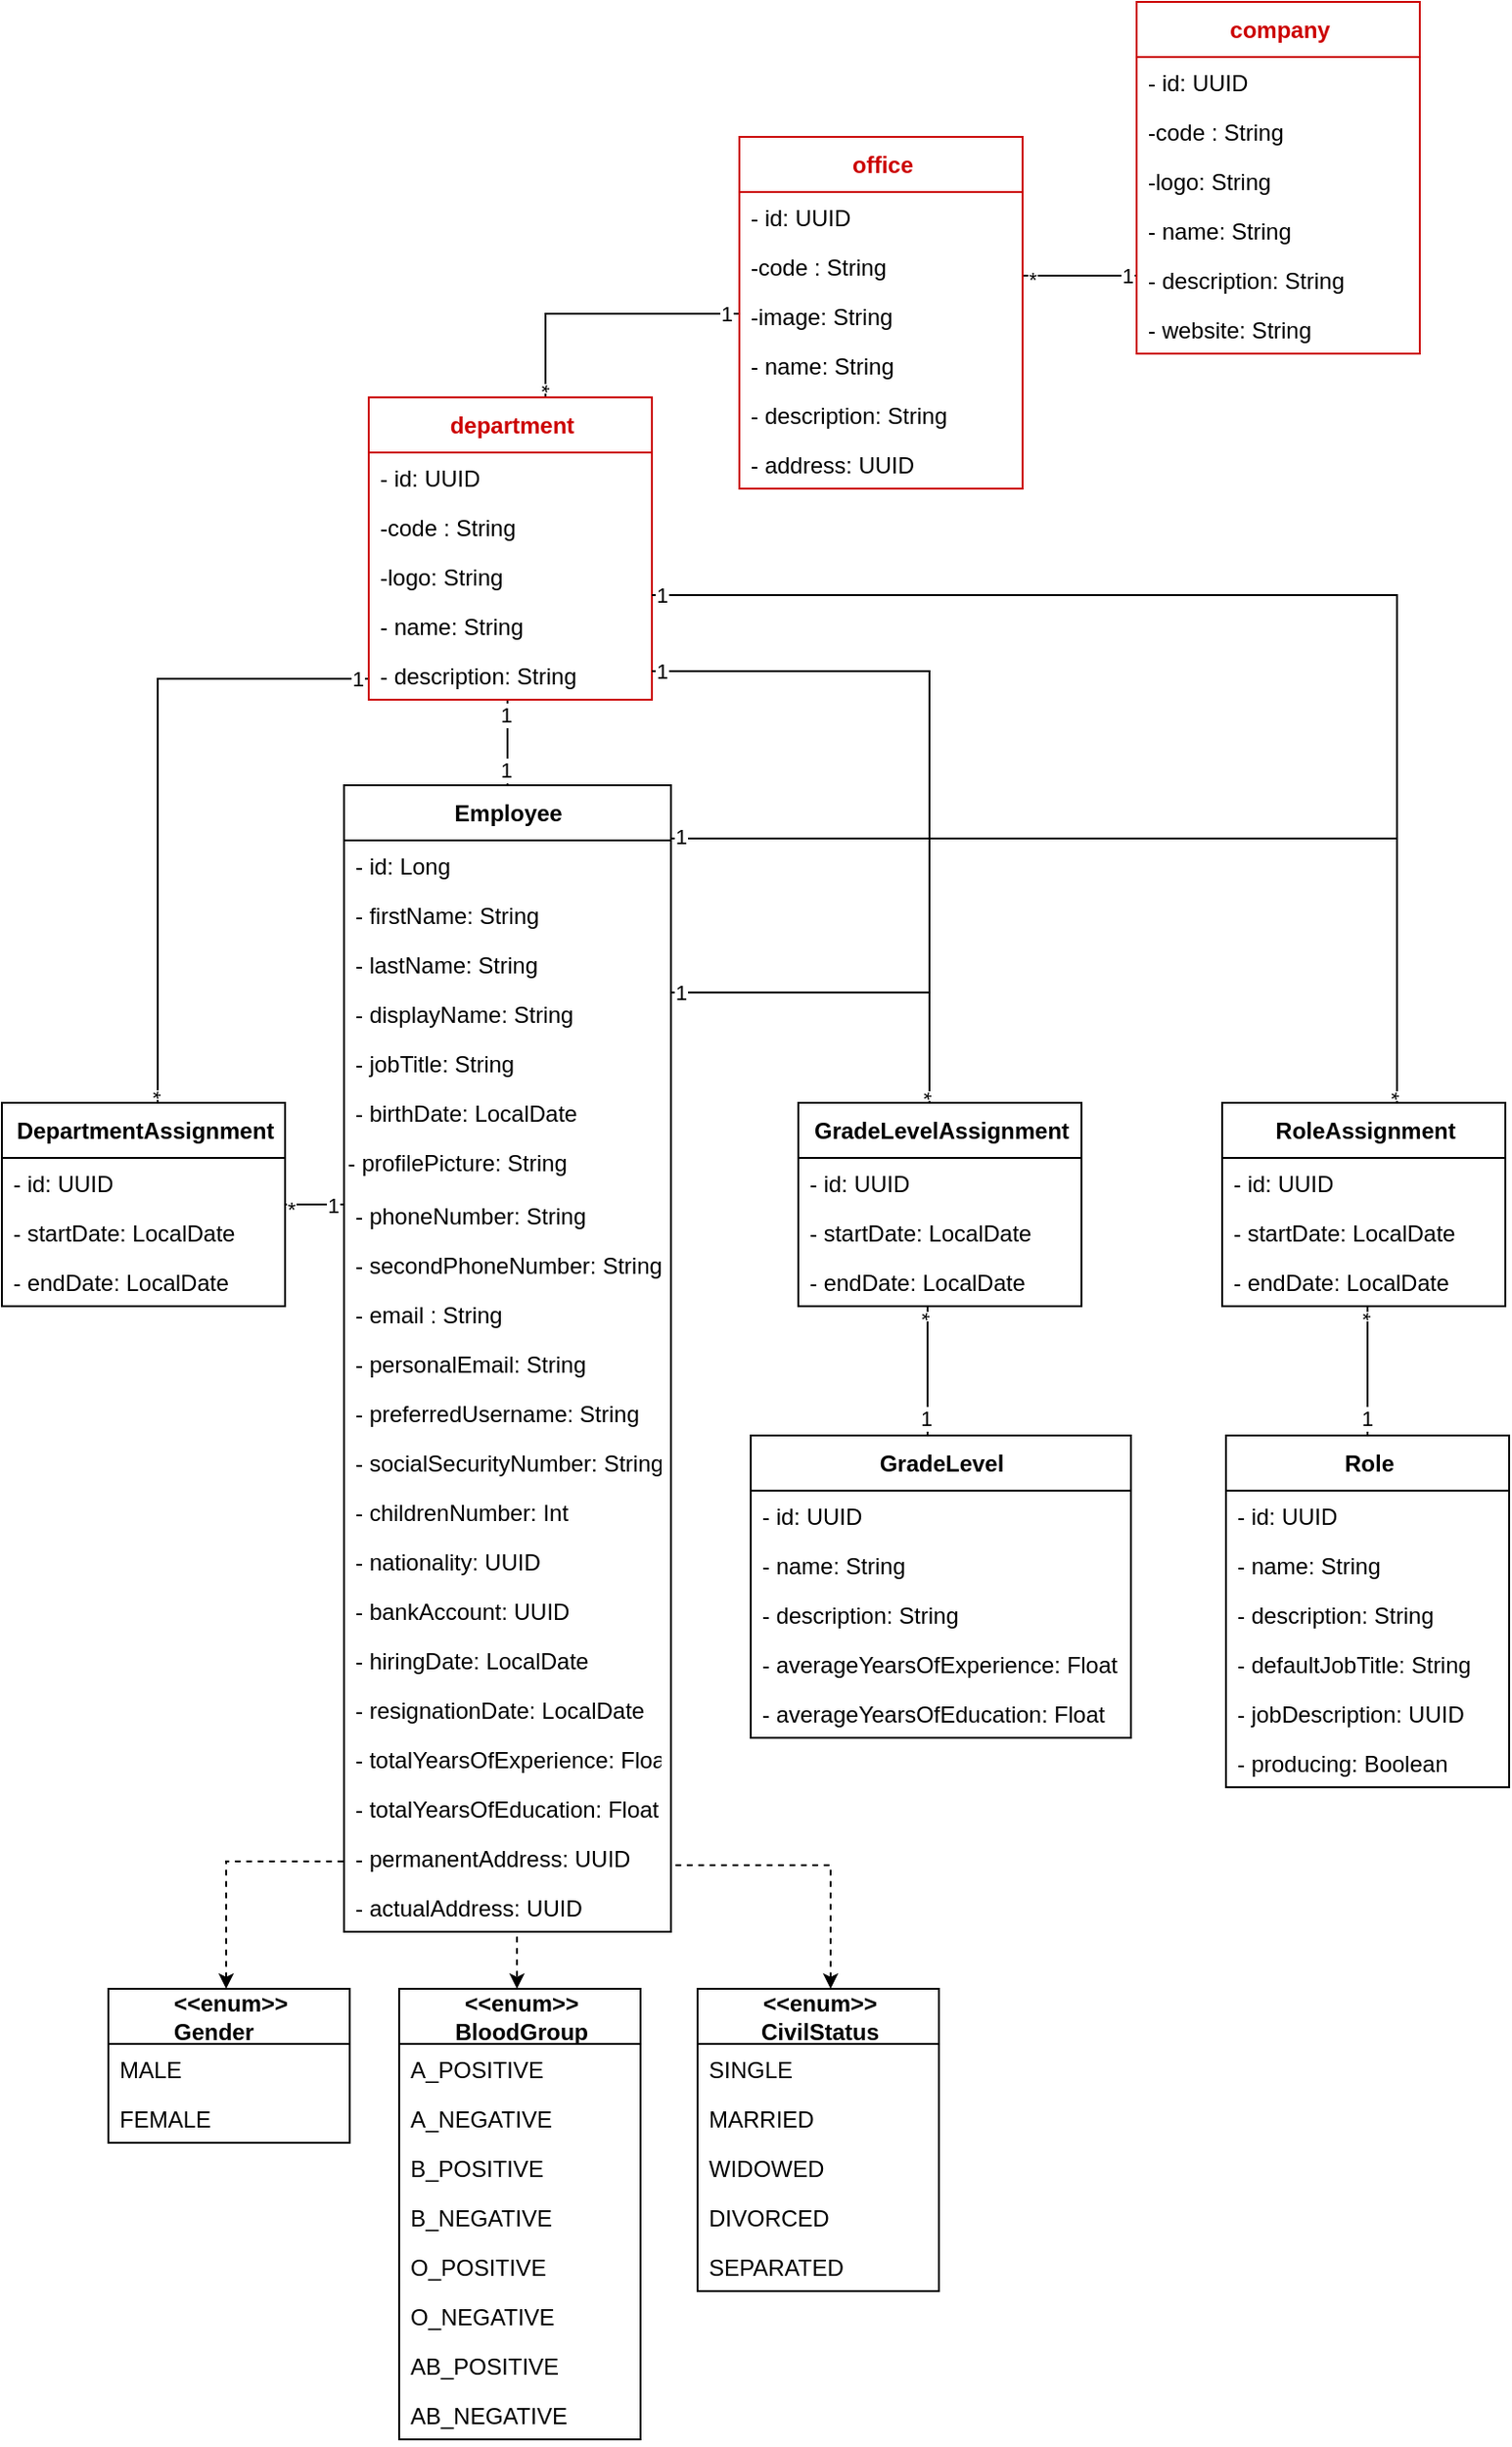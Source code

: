<mxfile version="20.2.2" type="github">
  <diagram id="py8D9hM39GQcvUwsP0z1" name="Page-1">
    <mxGraphModel dx="2585" dy="1340" grid="0" gridSize="10" guides="1" tooltips="1" connect="1" arrows="1" fold="1" page="1" pageScale="1" pageWidth="827" pageHeight="1169" math="0" shadow="0">
      <root>
        <mxCell id="0" />
        <mxCell id="1" parent="0" />
        <mxCell id="_XNGxKT7yUzDRA-E5yTD-7" style="edgeStyle=orthogonalEdgeStyle;rounded=0;orthogonalLoop=1;jettySize=auto;html=1;endArrow=none;endFill=0;" edge="1" parent="1" source="fVXnOX0XPYzyJKklndwi-1" target="_XNGxKT7yUzDRA-E5yTD-1">
          <mxGeometry relative="1" as="geometry">
            <Array as="points">
              <mxPoint x="279" y="517" />
              <mxPoint x="279" y="517" />
            </Array>
          </mxGeometry>
        </mxCell>
        <mxCell id="_XNGxKT7yUzDRA-E5yTD-8" value="1" style="edgeLabel;html=1;align=center;verticalAlign=middle;resizable=0;points=[];" vertex="1" connectable="0" parent="_XNGxKT7yUzDRA-E5yTD-7">
          <mxGeometry x="0.872" y="1" relative="1" as="geometry">
            <mxPoint y="5" as="offset" />
          </mxGeometry>
        </mxCell>
        <mxCell id="_XNGxKT7yUzDRA-E5yTD-9" value="1" style="edgeLabel;html=1;align=center;verticalAlign=middle;resizable=0;points=[];" vertex="1" connectable="0" parent="_XNGxKT7yUzDRA-E5yTD-7">
          <mxGeometry x="-0.908" relative="1" as="geometry">
            <mxPoint x="-1" y="-6" as="offset" />
          </mxGeometry>
        </mxCell>
        <mxCell id="fVXnOX0XPYzyJKklndwi-1" value="&lt;b&gt;Employee&lt;/b&gt;" style="swimlane;fontStyle=0;align=center;verticalAlign=middle;childLayout=stackLayout;horizontal=1;startSize=29;horizontalStack=0;resizeParent=1;resizeParentMax=0;resizeLast=0;collapsible=0;marginBottom=0;html=1;fontSize=12;labelPosition=center;verticalLabelPosition=middle;container=0;strokeColor=default;swimlaneLine=1;rounded=0;shadow=0;glass=0;sketch=0;perimeterSpacing=0;" parent="1" vertex="1">
          <mxGeometry x="188" y="574" width="172" height="603" as="geometry" />
        </mxCell>
        <mxCell id="fVXnOX0XPYzyJKklndwi-2" value="- id: Long" style="text;strokeColor=none;fillColor=none;align=left;verticalAlign=top;spacingLeft=4;spacingRight=4;overflow=hidden;rotatable=0;points=[[0,0.5],[1,0.5]];portConstraint=eastwest;container=0;fontStyle=0" parent="fVXnOX0XPYzyJKklndwi-1" vertex="1">
          <mxGeometry y="29" width="172" height="26" as="geometry" />
        </mxCell>
        <mxCell id="fVXnOX0XPYzyJKklndwi-3" value="- firstName: String" style="text;strokeColor=none;fillColor=none;align=left;verticalAlign=top;spacingLeft=4;spacingRight=4;overflow=hidden;rotatable=0;points=[[0,0.5],[1,0.5]];portConstraint=eastwest;container=0;fontStyle=0" parent="fVXnOX0XPYzyJKklndwi-1" vertex="1">
          <mxGeometry y="55" width="172" height="26" as="geometry" />
        </mxCell>
        <mxCell id="fVXnOX0XPYzyJKklndwi-4" value="- lastName: String" style="text;strokeColor=none;fillColor=none;align=left;verticalAlign=top;spacingLeft=4;spacingRight=4;overflow=hidden;rotatable=0;points=[[0,0.5],[1,0.5]];portConstraint=eastwest;container=0;fontStyle=0" parent="fVXnOX0XPYzyJKklndwi-1" vertex="1">
          <mxGeometry y="81" width="172" height="26" as="geometry" />
        </mxCell>
        <mxCell id="fVXnOX0XPYzyJKklndwi-5" value="- displayName: String" style="text;strokeColor=none;fillColor=none;align=left;verticalAlign=top;spacingLeft=4;spacingRight=4;overflow=hidden;rotatable=0;points=[[0,0.5],[1,0.5]];portConstraint=eastwest;container=0;fontStyle=0" parent="fVXnOX0XPYzyJKklndwi-1" vertex="1">
          <mxGeometry y="107" width="172" height="26" as="geometry" />
        </mxCell>
        <mxCell id="fVXnOX0XPYzyJKklndwi-6" value="- jobTitle: String" style="text;strokeColor=none;fillColor=none;align=left;verticalAlign=top;spacingLeft=4;spacingRight=4;overflow=hidden;rotatable=0;points=[[0,0.5],[1,0.5]];portConstraint=eastwest;container=0;fontStyle=0" parent="fVXnOX0XPYzyJKklndwi-1" vertex="1">
          <mxGeometry y="133" width="172" height="26" as="geometry" />
        </mxCell>
        <mxCell id="fVXnOX0XPYzyJKklndwi-7" value="- birthDate: LocalDate" style="text;strokeColor=none;fillColor=none;align=left;verticalAlign=top;spacingLeft=4;spacingRight=4;overflow=hidden;rotatable=0;points=[[0,0.5],[1,0.5]];portConstraint=eastwest;container=0;fontStyle=0" parent="fVXnOX0XPYzyJKklndwi-1" vertex="1">
          <mxGeometry y="159" width="172" height="26" as="geometry" />
        </mxCell>
        <mxCell id="fVXnOX0XPYzyJKklndwi-8" value="- profilePicture: String" style="text;whiteSpace=wrap;html=1;" parent="fVXnOX0XPYzyJKklndwi-1" vertex="1">
          <mxGeometry y="185" width="172" height="28" as="geometry" />
        </mxCell>
        <mxCell id="fVXnOX0XPYzyJKklndwi-9" value="- phoneNumber: String" style="text;strokeColor=none;fillColor=none;align=left;verticalAlign=top;spacingLeft=4;spacingRight=4;overflow=hidden;rotatable=0;points=[[0,0.5],[1,0.5]];portConstraint=eastwest;container=0;fontStyle=0" parent="fVXnOX0XPYzyJKklndwi-1" vertex="1">
          <mxGeometry y="213" width="172" height="26" as="geometry" />
        </mxCell>
        <mxCell id="fVXnOX0XPYzyJKklndwi-10" value="- secondPhoneNumber: String" style="text;strokeColor=none;fillColor=none;align=left;verticalAlign=top;spacingLeft=4;spacingRight=4;overflow=hidden;rotatable=0;points=[[0,0.5],[1,0.5]];portConstraint=eastwest;container=0;fontStyle=0" parent="fVXnOX0XPYzyJKklndwi-1" vertex="1">
          <mxGeometry y="239" width="172" height="26" as="geometry" />
        </mxCell>
        <mxCell id="fVXnOX0XPYzyJKklndwi-11" value="- email : String" style="text;strokeColor=none;fillColor=none;align=left;verticalAlign=top;spacingLeft=4;spacingRight=4;overflow=hidden;rotatable=0;points=[[0,0.5],[1,0.5]];portConstraint=eastwest;container=0;fontStyle=0" parent="fVXnOX0XPYzyJKklndwi-1" vertex="1">
          <mxGeometry y="265" width="172" height="26" as="geometry" />
        </mxCell>
        <mxCell id="fVXnOX0XPYzyJKklndwi-12" value="- personalEmail: String" style="text;strokeColor=none;fillColor=none;align=left;verticalAlign=top;spacingLeft=4;spacingRight=4;overflow=hidden;rotatable=0;points=[[0,0.5],[1,0.5]];portConstraint=eastwest;container=0;fontStyle=0" parent="fVXnOX0XPYzyJKklndwi-1" vertex="1">
          <mxGeometry y="291" width="172" height="26" as="geometry" />
        </mxCell>
        <mxCell id="fVXnOX0XPYzyJKklndwi-13" value="- preferredUsername: String" style="text;strokeColor=none;fillColor=none;align=left;verticalAlign=top;spacingLeft=4;spacingRight=4;overflow=hidden;rotatable=0;points=[[0,0.5],[1,0.5]];portConstraint=eastwest;container=0;fontStyle=0" parent="fVXnOX0XPYzyJKklndwi-1" vertex="1">
          <mxGeometry y="317" width="172" height="26" as="geometry" />
        </mxCell>
        <mxCell id="fVXnOX0XPYzyJKklndwi-14" value="- socialSecurityNumber: String" style="text;strokeColor=none;fillColor=none;align=left;verticalAlign=top;spacingLeft=4;spacingRight=4;overflow=hidden;rotatable=0;points=[[0,0.5],[1,0.5]];portConstraint=eastwest;container=0;fontStyle=0" parent="fVXnOX0XPYzyJKklndwi-1" vertex="1">
          <mxGeometry y="343" width="172" height="26" as="geometry" />
        </mxCell>
        <mxCell id="fVXnOX0XPYzyJKklndwi-15" value="- childrenNumber: Int" style="text;strokeColor=none;fillColor=none;align=left;verticalAlign=top;spacingLeft=4;spacingRight=4;overflow=hidden;rotatable=0;points=[[0,0.5],[1,0.5]];portConstraint=eastwest;container=0;fontStyle=0" parent="fVXnOX0XPYzyJKklndwi-1" vertex="1">
          <mxGeometry y="369" width="172" height="26" as="geometry" />
        </mxCell>
        <mxCell id="fVXnOX0XPYzyJKklndwi-16" value="- nationality: UUID" style="text;strokeColor=none;fillColor=none;align=left;verticalAlign=top;spacingLeft=4;spacingRight=4;overflow=hidden;rotatable=0;points=[[0,0.5],[1,0.5]];portConstraint=eastwest;container=0;fontStyle=0" parent="fVXnOX0XPYzyJKklndwi-1" vertex="1">
          <mxGeometry y="395" width="172" height="26" as="geometry" />
        </mxCell>
        <mxCell id="fVXnOX0XPYzyJKklndwi-18" value="- bankAccount: UUID" style="text;strokeColor=none;fillColor=none;align=left;verticalAlign=top;spacingLeft=4;spacingRight=4;overflow=hidden;rotatable=0;points=[[0,0.5],[1,0.5]];portConstraint=eastwest;container=0;fontStyle=0" parent="fVXnOX0XPYzyJKklndwi-1" vertex="1">
          <mxGeometry y="421" width="172" height="26" as="geometry" />
        </mxCell>
        <mxCell id="fVXnOX0XPYzyJKklndwi-19" value="- hiringDate: LocalDate" style="text;strokeColor=none;fillColor=none;align=left;verticalAlign=top;spacingLeft=4;spacingRight=4;overflow=hidden;rotatable=0;points=[[0,0.5],[1,0.5]];portConstraint=eastwest;container=0;fontStyle=0" parent="fVXnOX0XPYzyJKklndwi-1" vertex="1">
          <mxGeometry y="447" width="172" height="26" as="geometry" />
        </mxCell>
        <mxCell id="fVXnOX0XPYzyJKklndwi-20" value="- resignationDate: LocalDate" style="text;strokeColor=none;fillColor=none;align=left;verticalAlign=top;spacingLeft=4;spacingRight=4;overflow=hidden;rotatable=0;points=[[0,0.5],[1,0.5]];portConstraint=eastwest;container=0;fontStyle=0" parent="fVXnOX0XPYzyJKklndwi-1" vertex="1">
          <mxGeometry y="473" width="172" height="26" as="geometry" />
        </mxCell>
        <mxCell id="fVXnOX0XPYzyJKklndwi-21" value="- totalYearsOfExperience: Float" style="text;strokeColor=none;fillColor=none;align=left;verticalAlign=top;spacingLeft=4;spacingRight=4;overflow=hidden;rotatable=0;points=[[0,0.5],[1,0.5]];portConstraint=eastwest;container=0;fontStyle=0" parent="fVXnOX0XPYzyJKklndwi-1" vertex="1">
          <mxGeometry y="499" width="172" height="26" as="geometry" />
        </mxCell>
        <mxCell id="fVXnOX0XPYzyJKklndwi-22" value="- totalYearsOfEducation: Float" style="text;strokeColor=none;fillColor=none;align=left;verticalAlign=top;spacingLeft=4;spacingRight=4;overflow=hidden;rotatable=0;points=[[0,0.5],[1,0.5]];portConstraint=eastwest;container=0;fontStyle=0" parent="fVXnOX0XPYzyJKklndwi-1" vertex="1">
          <mxGeometry y="525" width="172" height="26" as="geometry" />
        </mxCell>
        <mxCell id="fVXnOX0XPYzyJKklndwi-23" value="- permanentAddress: UUID" style="text;strokeColor=none;fillColor=none;align=left;verticalAlign=top;spacingLeft=4;spacingRight=4;overflow=hidden;rotatable=0;points=[[0,0.5],[1,0.5]];portConstraint=eastwest;container=0;fontStyle=0" parent="fVXnOX0XPYzyJKklndwi-1" vertex="1">
          <mxGeometry y="551" width="172" height="26" as="geometry" />
        </mxCell>
        <mxCell id="fVXnOX0XPYzyJKklndwi-24" value="- actualAddress: UUID" style="text;strokeColor=none;fillColor=none;align=left;verticalAlign=top;spacingLeft=4;spacingRight=4;overflow=hidden;rotatable=0;points=[[0,0.5],[1,0.5]];portConstraint=eastwest;container=0;fontStyle=0" parent="fVXnOX0XPYzyJKklndwi-1" vertex="1">
          <mxGeometry y="577" width="172" height="26" as="geometry" />
        </mxCell>
        <mxCell id="fVXnOX0XPYzyJKklndwi-31" style="edgeStyle=orthogonalEdgeStyle;rounded=0;orthogonalLoop=1;jettySize=auto;html=1;endArrow=none;endFill=0;endSize=5;startSize=5;" parent="1" source="fVXnOX0XPYzyJKklndwi-26" target="fVXnOX0XPYzyJKklndwi-1" edge="1">
          <mxGeometry relative="1" as="geometry">
            <Array as="points">
              <mxPoint x="150" y="817" />
              <mxPoint x="150" y="817" />
            </Array>
          </mxGeometry>
        </mxCell>
        <mxCell id="fVXnOX0XPYzyJKklndwi-32" value="*" style="edgeLabel;html=1;align=center;verticalAlign=middle;resizable=0;points=[];" parent="fVXnOX0XPYzyJKklndwi-31" vertex="1" connectable="0">
          <mxGeometry x="-0.925" relative="1" as="geometry">
            <mxPoint x="2" y="2" as="offset" />
          </mxGeometry>
        </mxCell>
        <mxCell id="fVXnOX0XPYzyJKklndwi-33" value="1" style="edgeLabel;html=1;align=center;verticalAlign=middle;resizable=0;points=[];" parent="fVXnOX0XPYzyJKklndwi-31" vertex="1" connectable="0">
          <mxGeometry x="0.884" relative="1" as="geometry">
            <mxPoint x="-4" as="offset" />
          </mxGeometry>
        </mxCell>
        <mxCell id="_XNGxKT7yUzDRA-E5yTD-10" style="edgeStyle=orthogonalEdgeStyle;rounded=0;orthogonalLoop=1;jettySize=auto;html=1;endArrow=none;endFill=0;" edge="1" parent="1" source="fVXnOX0XPYzyJKklndwi-26" target="_XNGxKT7yUzDRA-E5yTD-1">
          <mxGeometry relative="1" as="geometry">
            <mxPoint x="202" y="463" as="targetPoint" />
            <Array as="points">
              <mxPoint x="90" y="518" />
            </Array>
          </mxGeometry>
        </mxCell>
        <mxCell id="_XNGxKT7yUzDRA-E5yTD-11" value="1" style="edgeLabel;html=1;align=center;verticalAlign=middle;resizable=0;points=[];" vertex="1" connectable="0" parent="_XNGxKT7yUzDRA-E5yTD-10">
          <mxGeometry x="0.935" y="-2" relative="1" as="geometry">
            <mxPoint x="5" y="-2" as="offset" />
          </mxGeometry>
        </mxCell>
        <mxCell id="_XNGxKT7yUzDRA-E5yTD-12" value="*" style="edgeLabel;html=1;align=center;verticalAlign=middle;resizable=0;points=[];rotation=90;" vertex="1" connectable="0" parent="_XNGxKT7yUzDRA-E5yTD-10">
          <mxGeometry x="-0.965" relative="1" as="geometry">
            <mxPoint x="-2" y="1" as="offset" />
          </mxGeometry>
        </mxCell>
        <mxCell id="fVXnOX0XPYzyJKklndwi-26" value="&lt;div style=&quot;text-align: left&quot;&gt;&lt;span&gt;DepartmentAssignment&lt;/span&gt;&lt;/div&gt;" style="swimlane;fontStyle=1;align=center;verticalAlign=middle;childLayout=stackLayout;horizontal=1;startSize=29;horizontalStack=0;resizeParent=1;resizeParentMax=0;resizeLast=0;collapsible=0;marginBottom=0;html=1;fontSize=12;labelPosition=center;verticalLabelPosition=middle;container=0;swimlaneLine=1;rounded=0;sketch=0;glass=0;" parent="1" vertex="1">
          <mxGeometry x="8" y="741" width="149" height="107" as="geometry" />
        </mxCell>
        <mxCell id="fVXnOX0XPYzyJKklndwi-27" value="- id: UUID" style="text;strokeColor=none;fillColor=none;align=left;verticalAlign=top;spacingLeft=4;spacingRight=4;overflow=hidden;rotatable=0;points=[[0,0.5],[1,0.5]];portConstraint=eastwest;container=0;fontStyle=0" parent="fVXnOX0XPYzyJKklndwi-26" vertex="1">
          <mxGeometry y="29" width="149" height="26" as="geometry" />
        </mxCell>
        <mxCell id="fVXnOX0XPYzyJKklndwi-28" value="- startDate: LocalDate" style="text;strokeColor=none;fillColor=none;align=left;verticalAlign=top;spacingLeft=4;spacingRight=4;overflow=hidden;rotatable=0;points=[[0,0.5],[1,0.5]];portConstraint=eastwest;container=0;fontStyle=0" parent="fVXnOX0XPYzyJKklndwi-26" vertex="1">
          <mxGeometry y="55" width="149" height="26" as="geometry" />
        </mxCell>
        <mxCell id="fVXnOX0XPYzyJKklndwi-29" value="- endDate: LocalDate" style="text;strokeColor=none;fillColor=none;align=left;verticalAlign=top;spacingLeft=4;spacingRight=4;overflow=hidden;rotatable=0;points=[[0,0.5],[1,0.5]];portConstraint=eastwest;container=0;fontStyle=0" parent="fVXnOX0XPYzyJKklndwi-26" vertex="1">
          <mxGeometry y="81" width="149" height="26" as="geometry" />
        </mxCell>
        <mxCell id="fVXnOX0XPYzyJKklndwi-41" value="&lt;div style=&quot;text-align: left&quot;&gt;GradeLevelAssignment&lt;br&gt;&lt;/div&gt;" style="swimlane;fontStyle=1;align=center;verticalAlign=middle;childLayout=stackLayout;horizontal=1;startSize=29;horizontalStack=0;resizeParent=1;resizeParentMax=0;resizeLast=0;collapsible=0;marginBottom=0;html=1;fontSize=12;labelPosition=center;verticalLabelPosition=middle;container=0;swimlaneLine=1;rounded=0;sketch=0;glass=0;" parent="1" vertex="1">
          <mxGeometry x="427" y="741" width="149" height="107" as="geometry" />
        </mxCell>
        <mxCell id="fVXnOX0XPYzyJKklndwi-42" value="- id: UUID" style="text;strokeColor=none;fillColor=none;align=left;verticalAlign=top;spacingLeft=4;spacingRight=4;overflow=hidden;rotatable=0;points=[[0,0.5],[1,0.5]];portConstraint=eastwest;container=0;fontStyle=0" parent="fVXnOX0XPYzyJKklndwi-41" vertex="1">
          <mxGeometry y="29" width="149" height="26" as="geometry" />
        </mxCell>
        <mxCell id="fVXnOX0XPYzyJKklndwi-43" value="- startDate: LocalDate" style="text;strokeColor=none;fillColor=none;align=left;verticalAlign=top;spacingLeft=4;spacingRight=4;overflow=hidden;rotatable=0;points=[[0,0.5],[1,0.5]];portConstraint=eastwest;container=0;fontStyle=0" parent="fVXnOX0XPYzyJKklndwi-41" vertex="1">
          <mxGeometry y="55" width="149" height="26" as="geometry" />
        </mxCell>
        <mxCell id="fVXnOX0XPYzyJKklndwi-44" value="- endDate: LocalDate" style="text;strokeColor=none;fillColor=none;align=left;verticalAlign=top;spacingLeft=4;spacingRight=4;overflow=hidden;rotatable=0;points=[[0,0.5],[1,0.5]];portConstraint=eastwest;container=0;fontStyle=0" parent="fVXnOX0XPYzyJKklndwi-41" vertex="1">
          <mxGeometry y="81" width="149" height="26" as="geometry" />
        </mxCell>
        <mxCell id="fVXnOX0XPYzyJKklndwi-45" style="edgeStyle=orthogonalEdgeStyle;rounded=0;orthogonalLoop=1;jettySize=auto;html=1;endArrow=none;endFill=0;startSize=5;endSize=5;" parent="1" source="fVXnOX0XPYzyJKklndwi-1" edge="1">
          <mxGeometry relative="1" as="geometry">
            <Array as="points">
              <mxPoint x="496" y="683" />
            </Array>
            <mxPoint x="371" y="661.002" as="sourcePoint" />
            <mxPoint x="496.002" y="741" as="targetPoint" />
          </mxGeometry>
        </mxCell>
        <mxCell id="fVXnOX0XPYzyJKklndwi-46" value="*" style="edgeLabel;html=1;align=center;verticalAlign=middle;resizable=0;points=[];rotation=90;" parent="fVXnOX0XPYzyJKklndwi-45" vertex="1" connectable="0">
          <mxGeometry x="0.963" relative="1" as="geometry">
            <mxPoint x="-2" y="-1" as="offset" />
          </mxGeometry>
        </mxCell>
        <mxCell id="fVXnOX0XPYzyJKklndwi-47" value="1" style="edgeLabel;html=1;align=center;verticalAlign=middle;resizable=0;points=[];" parent="fVXnOX0XPYzyJKklndwi-45" vertex="1" connectable="0">
          <mxGeometry x="-0.962" relative="1" as="geometry">
            <mxPoint x="1" as="offset" />
          </mxGeometry>
        </mxCell>
        <mxCell id="fVXnOX0XPYzyJKklndwi-57" style="edgeStyle=orthogonalEdgeStyle;rounded=0;orthogonalLoop=1;jettySize=auto;html=1;endArrow=none;endFill=0;startSize=5;endSize=5;" parent="1" source="fVXnOX0XPYzyJKklndwi-51" target="fVXnOX0XPYzyJKklndwi-41" edge="1">
          <mxGeometry relative="1" as="geometry">
            <Array as="points">
              <mxPoint x="495" y="895" />
              <mxPoint x="495" y="895" />
            </Array>
          </mxGeometry>
        </mxCell>
        <mxCell id="fVXnOX0XPYzyJKklndwi-58" value="*" style="edgeLabel;html=1;align=center;verticalAlign=middle;resizable=0;points=[];rotation=90;" parent="fVXnOX0XPYzyJKklndwi-57" vertex="1" connectable="0">
          <mxGeometry x="0.773" relative="1" as="geometry">
            <mxPoint x="-2" y="-3" as="offset" />
          </mxGeometry>
        </mxCell>
        <mxCell id="fVXnOX0XPYzyJKklndwi-59" value="1" style="edgeLabel;html=1;align=center;verticalAlign=middle;resizable=0;points=[];" parent="fVXnOX0XPYzyJKklndwi-57" vertex="1" connectable="0">
          <mxGeometry x="-0.63" y="1" relative="1" as="geometry">
            <mxPoint y="3" as="offset" />
          </mxGeometry>
        </mxCell>
        <mxCell id="fVXnOX0XPYzyJKklndwi-51" value="GradeLevel" style="swimlane;fontStyle=1;align=center;verticalAlign=middle;childLayout=stackLayout;horizontal=1;startSize=29;horizontalStack=0;resizeParent=1;resizeParentMax=0;resizeLast=0;collapsible=0;marginBottom=0;html=1;fontSize=12;labelPosition=center;verticalLabelPosition=middle;container=0;swimlaneLine=1;rounded=0;sketch=0;glass=0;" parent="1" vertex="1">
          <mxGeometry x="402" y="916" width="200" height="159" as="geometry" />
        </mxCell>
        <mxCell id="fVXnOX0XPYzyJKklndwi-52" value="- id: UUID" style="text;strokeColor=none;fillColor=none;align=left;verticalAlign=top;spacingLeft=4;spacingRight=4;overflow=hidden;rotatable=0;points=[[0,0.5],[1,0.5]];portConstraint=eastwest;container=0;fontStyle=0" parent="fVXnOX0XPYzyJKklndwi-51" vertex="1">
          <mxGeometry y="29" width="200" height="26" as="geometry" />
        </mxCell>
        <mxCell id="fVXnOX0XPYzyJKklndwi-53" value="- name: String" style="text;strokeColor=none;fillColor=none;align=left;verticalAlign=top;spacingLeft=4;spacingRight=4;overflow=hidden;rotatable=0;points=[[0,0.5],[1,0.5]];portConstraint=eastwest;container=0;fontStyle=0" parent="fVXnOX0XPYzyJKklndwi-51" vertex="1">
          <mxGeometry y="55" width="200" height="26" as="geometry" />
        </mxCell>
        <mxCell id="fVXnOX0XPYzyJKklndwi-54" value="- description: String" style="text;strokeColor=none;fillColor=none;align=left;verticalAlign=top;spacingLeft=4;spacingRight=4;overflow=hidden;rotatable=0;points=[[0,0.5],[1,0.5]];portConstraint=eastwest;container=0;fontStyle=0" parent="fVXnOX0XPYzyJKklndwi-51" vertex="1">
          <mxGeometry y="81" width="200" height="26" as="geometry" />
        </mxCell>
        <mxCell id="fVXnOX0XPYzyJKklndwi-55" value="- averageYearsOfExperience: Float" style="text;strokeColor=none;fillColor=none;align=left;verticalAlign=top;spacingLeft=4;spacingRight=4;overflow=hidden;rotatable=0;points=[[0,0.5],[1,0.5]];portConstraint=eastwest;container=0;fontStyle=0" parent="fVXnOX0XPYzyJKklndwi-51" vertex="1">
          <mxGeometry y="107" width="200" height="26" as="geometry" />
        </mxCell>
        <mxCell id="fVXnOX0XPYzyJKklndwi-56" value="- averageYearsOfEducation: Float" style="text;strokeColor=none;fillColor=none;align=left;verticalAlign=top;spacingLeft=4;spacingRight=4;overflow=hidden;rotatable=0;points=[[0,0.5],[1,0.5]];portConstraint=eastwest;container=0;fontStyle=0" parent="fVXnOX0XPYzyJKklndwi-51" vertex="1">
          <mxGeometry y="133" width="200" height="26" as="geometry" />
        </mxCell>
        <mxCell id="fVXnOX0XPYzyJKklndwi-67" style="edgeStyle=orthogonalEdgeStyle;rounded=0;orthogonalLoop=1;jettySize=auto;html=1;endArrow=none;endFill=0;startSize=5;endSize=5;" parent="1" source="fVXnOX0XPYzyJKklndwi-60" target="fVXnOX0XPYzyJKklndwi-1" edge="1">
          <mxGeometry relative="1" as="geometry">
            <Array as="points">
              <mxPoint x="742" y="602" />
            </Array>
            <mxPoint x="742" y="751" as="sourcePoint" />
            <mxPoint x="372" y="602" as="targetPoint" />
          </mxGeometry>
        </mxCell>
        <mxCell id="fVXnOX0XPYzyJKklndwi-68" value="*" style="edgeLabel;html=1;align=center;verticalAlign=middle;resizable=0;points=[];rotation=90;" parent="fVXnOX0XPYzyJKklndwi-67" vertex="1" connectable="0">
          <mxGeometry x="-0.956" relative="1" as="geometry">
            <mxPoint x="-2" y="7" as="offset" />
          </mxGeometry>
        </mxCell>
        <mxCell id="fVXnOX0XPYzyJKklndwi-69" value="1" style="edgeLabel;html=1;align=center;verticalAlign=middle;resizable=0;points=[];" parent="fVXnOX0XPYzyJKklndwi-67" vertex="1" connectable="0">
          <mxGeometry x="0.966" y="-1" relative="1" as="geometry">
            <mxPoint x="-4" as="offset" />
          </mxGeometry>
        </mxCell>
        <mxCell id="fVXnOX0XPYzyJKklndwi-60" value="RoleAssignment" style="swimlane;fontStyle=1;align=center;verticalAlign=middle;childLayout=stackLayout;horizontal=1;startSize=29;horizontalStack=0;resizeParent=1;resizeParentMax=0;resizeLast=0;collapsible=0;marginBottom=0;html=1;fontSize=12;labelPosition=center;verticalLabelPosition=middle;container=0;swimlaneLine=1;rounded=0;sketch=0;glass=0;" parent="1" vertex="1">
          <mxGeometry x="650" y="741" width="149" height="107" as="geometry" />
        </mxCell>
        <mxCell id="fVXnOX0XPYzyJKklndwi-61" value="- id: UUID" style="text;strokeColor=none;fillColor=none;align=left;verticalAlign=top;spacingLeft=4;spacingRight=4;overflow=hidden;rotatable=0;points=[[0,0.5],[1,0.5]];portConstraint=eastwest;container=0;fontStyle=0" parent="fVXnOX0XPYzyJKklndwi-60" vertex="1">
          <mxGeometry y="29" width="149" height="26" as="geometry" />
        </mxCell>
        <mxCell id="fVXnOX0XPYzyJKklndwi-62" value="- startDate: LocalDate" style="text;strokeColor=none;fillColor=none;align=left;verticalAlign=top;spacingLeft=4;spacingRight=4;overflow=hidden;rotatable=0;points=[[0,0.5],[1,0.5]];portConstraint=eastwest;container=0;fontStyle=0" parent="fVXnOX0XPYzyJKklndwi-60" vertex="1">
          <mxGeometry y="55" width="149" height="26" as="geometry" />
        </mxCell>
        <mxCell id="fVXnOX0XPYzyJKklndwi-63" value="- endDate: LocalDate" style="text;strokeColor=none;fillColor=none;align=left;verticalAlign=top;spacingLeft=4;spacingRight=4;overflow=hidden;rotatable=0;points=[[0,0.5],[1,0.5]];portConstraint=eastwest;container=0;fontStyle=0" parent="fVXnOX0XPYzyJKklndwi-60" vertex="1">
          <mxGeometry y="81" width="149" height="26" as="geometry" />
        </mxCell>
        <mxCell id="teNhZq9UnKdZ_W5CdTFK-1" style="edgeStyle=orthogonalEdgeStyle;rounded=0;orthogonalLoop=1;jettySize=auto;html=1;endSize=5;startSize=5;endArrow=none;endFill=0;" parent="1" source="fVXnOX0XPYzyJKklndwi-70" target="fVXnOX0XPYzyJKklndwi-60" edge="1">
          <mxGeometry relative="1" as="geometry">
            <Array as="points">
              <mxPoint x="727" y="834" />
            </Array>
          </mxGeometry>
        </mxCell>
        <mxCell id="teNhZq9UnKdZ_W5CdTFK-2" value="*" style="edgeLabel;html=1;align=center;verticalAlign=middle;resizable=0;points=[];rotation=90;" parent="teNhZq9UnKdZ_W5CdTFK-1" vertex="1" connectable="0">
          <mxGeometry x="0.74" relative="1" as="geometry">
            <mxPoint x="-2" y="-4" as="offset" />
          </mxGeometry>
        </mxCell>
        <mxCell id="teNhZq9UnKdZ_W5CdTFK-3" value="1" style="edgeLabel;html=1;align=center;verticalAlign=middle;resizable=0;points=[];" parent="teNhZq9UnKdZ_W5CdTFK-1" vertex="1" connectable="0">
          <mxGeometry x="-0.725" y="1" relative="1" as="geometry">
            <mxPoint as="offset" />
          </mxGeometry>
        </mxCell>
        <mxCell id="fVXnOX0XPYzyJKklndwi-70" value="Role" style="swimlane;fontStyle=1;align=center;verticalAlign=middle;childLayout=stackLayout;horizontal=1;startSize=29;horizontalStack=0;resizeParent=1;resizeParentMax=0;resizeLast=0;collapsible=0;marginBottom=0;html=1;fontSize=12;labelPosition=center;verticalLabelPosition=middle;container=0;swimlaneLine=1;rounded=0;sketch=0;glass=0;" parent="1" vertex="1">
          <mxGeometry x="652" y="916" width="149" height="185" as="geometry" />
        </mxCell>
        <mxCell id="fVXnOX0XPYzyJKklndwi-71" value="- id: UUID" style="text;strokeColor=none;fillColor=none;align=left;verticalAlign=top;spacingLeft=4;spacingRight=4;overflow=hidden;rotatable=0;points=[[0,0.5],[1,0.5]];portConstraint=eastwest;container=0;fontStyle=0" parent="fVXnOX0XPYzyJKklndwi-70" vertex="1">
          <mxGeometry y="29" width="149" height="26" as="geometry" />
        </mxCell>
        <mxCell id="fVXnOX0XPYzyJKklndwi-72" value="- name: String" style="text;strokeColor=none;fillColor=none;align=left;verticalAlign=top;spacingLeft=4;spacingRight=4;overflow=hidden;rotatable=0;points=[[0,0.5],[1,0.5]];portConstraint=eastwest;container=0;fontStyle=0" parent="fVXnOX0XPYzyJKklndwi-70" vertex="1">
          <mxGeometry y="55" width="149" height="26" as="geometry" />
        </mxCell>
        <mxCell id="fVXnOX0XPYzyJKklndwi-73" value="- description: String" style="text;strokeColor=none;fillColor=none;align=left;verticalAlign=top;spacingLeft=4;spacingRight=4;overflow=hidden;rotatable=0;points=[[0,0.5],[1,0.5]];portConstraint=eastwest;container=0;fontStyle=0" parent="fVXnOX0XPYzyJKklndwi-70" vertex="1">
          <mxGeometry y="81" width="149" height="26" as="geometry" />
        </mxCell>
        <mxCell id="fVXnOX0XPYzyJKklndwi-74" value="- defaultJobTitle: String" style="text;strokeColor=none;fillColor=none;align=left;verticalAlign=top;spacingLeft=4;spacingRight=4;overflow=hidden;rotatable=0;points=[[0,0.5],[1,0.5]];portConstraint=eastwest;container=0;fontStyle=0" parent="fVXnOX0XPYzyJKklndwi-70" vertex="1">
          <mxGeometry y="107" width="149" height="26" as="geometry" />
        </mxCell>
        <mxCell id="fVXnOX0XPYzyJKklndwi-75" value="- jobDescription: UUID" style="text;strokeColor=none;fillColor=none;align=left;verticalAlign=top;spacingLeft=4;spacingRight=4;overflow=hidden;rotatable=0;points=[[0,0.5],[1,0.5]];portConstraint=eastwest;container=0;fontStyle=0" parent="fVXnOX0XPYzyJKklndwi-70" vertex="1">
          <mxGeometry y="133" width="149" height="26" as="geometry" />
        </mxCell>
        <mxCell id="fVXnOX0XPYzyJKklndwi-76" value="- producing: Boolean" style="text;strokeColor=none;fillColor=none;align=left;verticalAlign=top;spacingLeft=4;spacingRight=4;overflow=hidden;rotatable=0;points=[[0,0.5],[1,0.5]];portConstraint=eastwest;container=0;fontStyle=0" parent="fVXnOX0XPYzyJKklndwi-70" vertex="1">
          <mxGeometry y="159" width="149" height="26" as="geometry" />
        </mxCell>
        <mxCell id="fVXnOX0XPYzyJKklndwi-83" style="edgeStyle=orthogonalEdgeStyle;rounded=0;orthogonalLoop=1;jettySize=auto;html=1;endArrow=none;endFill=0;startSize=5;endSize=5;startArrow=classic;startFill=1;dashed=1;" parent="1" source="fVXnOX0XPYzyJKklndwi-77" target="fVXnOX0XPYzyJKklndwi-1" edge="1">
          <mxGeometry relative="1" as="geometry">
            <mxPoint x="374" y="1115.067" as="targetPoint" />
            <Array as="points">
              <mxPoint x="126" y="1140" />
            </Array>
          </mxGeometry>
        </mxCell>
        <mxCell id="fVXnOX0XPYzyJKklndwi-77" value="&lt;b&gt;&amp;lt;&amp;lt;enum&amp;gt;&amp;gt;&lt;/b&gt;&lt;br&gt;&lt;div style=&quot;text-align: left&quot;&gt;&lt;b&gt;Gender&lt;/b&gt;&lt;br&gt;&lt;/div&gt;" style="swimlane;fontStyle=0;align=center;verticalAlign=middle;childLayout=stackLayout;horizontal=1;startSize=29;horizontalStack=0;resizeParent=1;resizeParentMax=0;resizeLast=0;collapsible=0;marginBottom=0;html=1;fontSize=12;labelPosition=center;verticalLabelPosition=middle;container=0;swimlaneLine=1;rounded=0;sketch=0;glass=0;" parent="1" vertex="1">
          <mxGeometry x="64" y="1207" width="127" height="81" as="geometry" />
        </mxCell>
        <mxCell id="fVXnOX0XPYzyJKklndwi-78" value="MALE" style="text;strokeColor=none;fillColor=none;align=left;verticalAlign=top;spacingLeft=4;spacingRight=4;overflow=hidden;rotatable=0;points=[[0,0.5],[1,0.5]];portConstraint=eastwest;container=0;fontStyle=0" parent="fVXnOX0XPYzyJKklndwi-77" vertex="1">
          <mxGeometry y="29" width="127" height="26" as="geometry" />
        </mxCell>
        <mxCell id="fVXnOX0XPYzyJKklndwi-79" value="FEMALE" style="text;strokeColor=none;fillColor=none;align=left;verticalAlign=top;spacingLeft=4;spacingRight=4;overflow=hidden;rotatable=0;points=[[0,0.5],[1,0.5]];portConstraint=eastwest;container=0;fontStyle=0" parent="fVXnOX0XPYzyJKklndwi-77" vertex="1">
          <mxGeometry y="55" width="127" height="26" as="geometry" />
        </mxCell>
        <mxCell id="fVXnOX0XPYzyJKklndwi-90" style="edgeStyle=orthogonalEdgeStyle;rounded=0;orthogonalLoop=1;jettySize=auto;html=1;dashed=1;startArrow=classic;startFill=1;endArrow=none;endFill=0;startSize=5;endSize=5;" parent="1" source="fVXnOX0XPYzyJKklndwi-84" target="fVXnOX0XPYzyJKklndwi-1" edge="1">
          <mxGeometry relative="1" as="geometry">
            <mxPoint x="374" y="1098" as="targetPoint" />
            <Array as="points">
              <mxPoint x="444" y="1142" />
            </Array>
          </mxGeometry>
        </mxCell>
        <mxCell id="fVXnOX0XPYzyJKklndwi-84" value="&lt;b&gt;&amp;lt;&amp;lt;enum&amp;gt;&amp;gt;&lt;/b&gt;&lt;br&gt;&lt;div style=&quot;text-align: left&quot;&gt;&lt;b&gt;CivilStatus&lt;/b&gt;&lt;br&gt;&lt;/div&gt;" style="swimlane;fontStyle=0;align=center;verticalAlign=middle;childLayout=stackLayout;horizontal=1;startSize=29;horizontalStack=0;resizeParent=1;resizeParentMax=0;resizeLast=0;collapsible=0;marginBottom=0;html=1;fontSize=12;labelPosition=center;verticalLabelPosition=middle;container=0;swimlaneLine=1;rounded=0;sketch=0;glass=0;" parent="1" vertex="1">
          <mxGeometry x="374" y="1207" width="127" height="159" as="geometry" />
        </mxCell>
        <mxCell id="fVXnOX0XPYzyJKklndwi-85" value="SINGLE" style="text;strokeColor=none;fillColor=none;align=left;verticalAlign=top;spacingLeft=4;spacingRight=4;overflow=hidden;rotatable=0;points=[[0,0.5],[1,0.5]];portConstraint=eastwest;container=0;fontStyle=0" parent="fVXnOX0XPYzyJKklndwi-84" vertex="1">
          <mxGeometry y="29" width="127" height="26" as="geometry" />
        </mxCell>
        <mxCell id="fVXnOX0XPYzyJKklndwi-86" value="MARRIED" style="text;strokeColor=none;fillColor=none;align=left;verticalAlign=top;spacingLeft=4;spacingRight=4;overflow=hidden;rotatable=0;points=[[0,0.5],[1,0.5]];portConstraint=eastwest;container=0;fontStyle=0" parent="fVXnOX0XPYzyJKklndwi-84" vertex="1">
          <mxGeometry y="55" width="127" height="26" as="geometry" />
        </mxCell>
        <mxCell id="fVXnOX0XPYzyJKklndwi-87" value="WIDOWED" style="text;strokeColor=none;fillColor=none;align=left;verticalAlign=top;spacingLeft=4;spacingRight=4;overflow=hidden;rotatable=0;points=[[0,0.5],[1,0.5]];portConstraint=eastwest;container=0;fontStyle=0" parent="fVXnOX0XPYzyJKklndwi-84" vertex="1">
          <mxGeometry y="81" width="127" height="26" as="geometry" />
        </mxCell>
        <mxCell id="fVXnOX0XPYzyJKklndwi-88" value="DIVORCED" style="text;strokeColor=none;fillColor=none;align=left;verticalAlign=top;spacingLeft=4;spacingRight=4;overflow=hidden;rotatable=0;points=[[0,0.5],[1,0.5]];portConstraint=eastwest;container=0;fontStyle=0" parent="fVXnOX0XPYzyJKklndwi-84" vertex="1">
          <mxGeometry y="107" width="127" height="26" as="geometry" />
        </mxCell>
        <mxCell id="fVXnOX0XPYzyJKklndwi-89" value="SEPARATED" style="text;strokeColor=none;fillColor=none;align=left;verticalAlign=top;spacingLeft=4;spacingRight=4;overflow=hidden;rotatable=0;points=[[0,0.5],[1,0.5]];portConstraint=eastwest;container=0;fontStyle=0" parent="fVXnOX0XPYzyJKklndwi-84" vertex="1">
          <mxGeometry y="133" width="127" height="26" as="geometry" />
        </mxCell>
        <mxCell id="fVXnOX0XPYzyJKklndwi-101" value="" style="edgeStyle=orthogonalEdgeStyle;rounded=0;orthogonalLoop=1;jettySize=auto;html=1;dashed=1;startArrow=classic;startFill=1;endArrow=none;endFill=0;startSize=5;endSize=5;" parent="1" source="fVXnOX0XPYzyJKklndwi-92" target="fVXnOX0XPYzyJKklndwi-1" edge="1">
          <mxGeometry x="-0.002" y="3" relative="1" as="geometry">
            <mxPoint x="794.533" y="1157.93" as="sourcePoint" />
            <mxPoint x="374" y="1066" as="targetPoint" />
            <Array as="points">
              <mxPoint x="279" y="1204" />
              <mxPoint x="279" y="1204" />
            </Array>
            <mxPoint as="offset" />
          </mxGeometry>
        </mxCell>
        <mxCell id="fVXnOX0XPYzyJKklndwi-92" value="&lt;b&gt;&amp;lt;&amp;lt;enum&amp;gt;&amp;gt;&lt;/b&gt;&lt;br&gt;&lt;div style=&quot;text-align: left&quot;&gt;&lt;b&gt;BloodGroup&lt;/b&gt;&lt;br&gt;&lt;/div&gt;" style="swimlane;fontStyle=0;align=center;verticalAlign=middle;childLayout=stackLayout;horizontal=1;startSize=29;horizontalStack=0;resizeParent=1;resizeParentMax=0;resizeLast=0;collapsible=0;marginBottom=0;html=1;fontSize=12;labelPosition=center;verticalLabelPosition=middle;container=0;swimlaneLine=1;rounded=0;sketch=0;glass=0;" parent="1" vertex="1">
          <mxGeometry x="217" y="1207" width="127" height="237" as="geometry" />
        </mxCell>
        <mxCell id="fVXnOX0XPYzyJKklndwi-93" value="A_POSITIVE" style="text;strokeColor=none;fillColor=none;align=left;verticalAlign=top;spacingLeft=4;spacingRight=4;overflow=hidden;rotatable=0;points=[[0,0.5],[1,0.5]];portConstraint=eastwest;container=0;fontStyle=0" parent="fVXnOX0XPYzyJKklndwi-92" vertex="1">
          <mxGeometry y="29" width="127" height="26" as="geometry" />
        </mxCell>
        <mxCell id="fVXnOX0XPYzyJKklndwi-94" value="A_NEGATIVE" style="text;strokeColor=none;fillColor=none;align=left;verticalAlign=top;spacingLeft=4;spacingRight=4;overflow=hidden;rotatable=0;points=[[0,0.5],[1,0.5]];portConstraint=eastwest;container=0;fontStyle=0" parent="fVXnOX0XPYzyJKklndwi-92" vertex="1">
          <mxGeometry y="55" width="127" height="26" as="geometry" />
        </mxCell>
        <mxCell id="fVXnOX0XPYzyJKklndwi-95" value="B_POSITIVE" style="text;strokeColor=none;fillColor=none;align=left;verticalAlign=top;spacingLeft=4;spacingRight=4;overflow=hidden;rotatable=0;points=[[0,0.5],[1,0.5]];portConstraint=eastwest;container=0;fontStyle=0" parent="fVXnOX0XPYzyJKklndwi-92" vertex="1">
          <mxGeometry y="81" width="127" height="26" as="geometry" />
        </mxCell>
        <mxCell id="fVXnOX0XPYzyJKklndwi-96" value="B_NEGATIVE" style="text;strokeColor=none;fillColor=none;align=left;verticalAlign=top;spacingLeft=4;spacingRight=4;overflow=hidden;rotatable=0;points=[[0,0.5],[1,0.5]];portConstraint=eastwest;container=0;fontStyle=0" parent="fVXnOX0XPYzyJKklndwi-92" vertex="1">
          <mxGeometry y="107" width="127" height="26" as="geometry" />
        </mxCell>
        <mxCell id="fVXnOX0XPYzyJKklndwi-97" value="O_POSITIVE" style="text;strokeColor=none;fillColor=none;align=left;verticalAlign=top;spacingLeft=4;spacingRight=4;overflow=hidden;rotatable=0;points=[[0,0.5],[1,0.5]];portConstraint=eastwest;container=0;fontStyle=0" parent="fVXnOX0XPYzyJKklndwi-92" vertex="1">
          <mxGeometry y="133" width="127" height="26" as="geometry" />
        </mxCell>
        <mxCell id="fVXnOX0XPYzyJKklndwi-98" value="O_NEGATIVE" style="text;strokeColor=none;fillColor=none;align=left;verticalAlign=top;spacingLeft=4;spacingRight=4;overflow=hidden;rotatable=0;points=[[0,0.5],[1,0.5]];portConstraint=eastwest;container=0;fontStyle=0" parent="fVXnOX0XPYzyJKklndwi-92" vertex="1">
          <mxGeometry y="159" width="127" height="26" as="geometry" />
        </mxCell>
        <mxCell id="fVXnOX0XPYzyJKklndwi-99" value="AB_POSITIVE" style="text;strokeColor=none;fillColor=none;align=left;verticalAlign=top;spacingLeft=4;spacingRight=4;overflow=hidden;rotatable=0;points=[[0,0.5],[1,0.5]];portConstraint=eastwest;container=0;fontStyle=0" parent="fVXnOX0XPYzyJKklndwi-92" vertex="1">
          <mxGeometry y="185" width="127" height="26" as="geometry" />
        </mxCell>
        <mxCell id="fVXnOX0XPYzyJKklndwi-100" value="AB_NEGATIVE" style="text;strokeColor=none;fillColor=none;align=left;verticalAlign=top;spacingLeft=4;spacingRight=4;overflow=hidden;rotatable=0;points=[[0,0.5],[1,0.5]];portConstraint=eastwest;container=0;fontStyle=0" parent="fVXnOX0XPYzyJKklndwi-92" vertex="1">
          <mxGeometry y="211" width="127" height="26" as="geometry" />
        </mxCell>
        <mxCell id="_XNGxKT7yUzDRA-E5yTD-24" style="edgeStyle=orthogonalEdgeStyle;rounded=0;orthogonalLoop=1;jettySize=auto;html=1;endArrow=none;endFill=0;" edge="1" parent="1" source="_XNGxKT7yUzDRA-E5yTD-1" target="_XNGxKT7yUzDRA-E5yTD-17">
          <mxGeometry relative="1" as="geometry">
            <mxPoint x="294" y="371.49" as="sourcePoint" />
            <mxPoint x="431" y="327.002" as="targetPoint" />
            <Array as="points">
              <mxPoint x="294" y="326" />
            </Array>
          </mxGeometry>
        </mxCell>
        <mxCell id="_XNGxKT7yUzDRA-E5yTD-25" value="*" style="edgeLabel;html=1;align=center;verticalAlign=middle;resizable=0;points=[];rotation=90;" vertex="1" connectable="0" parent="_XNGxKT7yUzDRA-E5yTD-24">
          <mxGeometry x="-0.882" relative="1" as="geometry">
            <mxPoint x="-1" y="3" as="offset" />
          </mxGeometry>
        </mxCell>
        <mxCell id="_XNGxKT7yUzDRA-E5yTD-28" value="1" style="edgeLabel;html=1;align=center;verticalAlign=middle;resizable=0;points=[];" vertex="1" connectable="0" parent="_XNGxKT7yUzDRA-E5yTD-24">
          <mxGeometry x="0.831" y="-1" relative="1" as="geometry">
            <mxPoint x="5" y="-1" as="offset" />
          </mxGeometry>
        </mxCell>
        <mxCell id="_XNGxKT7yUzDRA-E5yTD-1" value="&lt;div style=&quot;text-align: left&quot;&gt;&lt;span&gt;department&lt;/span&gt;&lt;/div&gt;" style="swimlane;fontStyle=1;align=center;verticalAlign=middle;childLayout=stackLayout;horizontal=1;startSize=29;horizontalStack=0;resizeParent=1;resizeParentMax=0;resizeLast=0;collapsible=0;marginBottom=0;html=1;fontSize=12;labelPosition=center;verticalLabelPosition=middle;container=0;swimlaneLine=1;rounded=0;sketch=0;glass=0;strokeColor=#CC0000;fontColor=#CC0000;" vertex="1" parent="1">
          <mxGeometry x="201" y="370" width="149" height="159" as="geometry" />
        </mxCell>
        <mxCell id="_XNGxKT7yUzDRA-E5yTD-2" value="- id: UUID" style="text;strokeColor=none;fillColor=none;align=left;verticalAlign=top;spacingLeft=4;spacingRight=4;overflow=hidden;rotatable=0;points=[[0,0.5],[1,0.5]];portConstraint=eastwest;container=0;fontStyle=0" vertex="1" parent="_XNGxKT7yUzDRA-E5yTD-1">
          <mxGeometry y="29" width="149" height="26" as="geometry" />
        </mxCell>
        <mxCell id="_XNGxKT7yUzDRA-E5yTD-3" value="-code : String   " style="text;strokeColor=none;fillColor=none;align=left;verticalAlign=top;spacingLeft=4;spacingRight=4;overflow=hidden;rotatable=0;points=[[0,0.5],[1,0.5]];portConstraint=eastwest;container=0;fontStyle=0" vertex="1" parent="_XNGxKT7yUzDRA-E5yTD-1">
          <mxGeometry y="55" width="149" height="26" as="geometry" />
        </mxCell>
        <mxCell id="_XNGxKT7yUzDRA-E5yTD-4" value="-logo: String" style="text;strokeColor=none;fillColor=none;align=left;verticalAlign=top;spacingLeft=4;spacingRight=4;overflow=hidden;rotatable=0;points=[[0,0.5],[1,0.5]];portConstraint=eastwest;container=0;fontStyle=0" vertex="1" parent="_XNGxKT7yUzDRA-E5yTD-1">
          <mxGeometry y="81" width="149" height="26" as="geometry" />
        </mxCell>
        <mxCell id="_XNGxKT7yUzDRA-E5yTD-5" value="- name: String" style="text;strokeColor=none;fillColor=none;align=left;verticalAlign=top;spacingLeft=4;spacingRight=4;overflow=hidden;rotatable=0;points=[[0,0.5],[1,0.5]];portConstraint=eastwest;container=0;fontStyle=0" vertex="1" parent="_XNGxKT7yUzDRA-E5yTD-1">
          <mxGeometry y="107" width="149" height="26" as="geometry" />
        </mxCell>
        <mxCell id="_XNGxKT7yUzDRA-E5yTD-6" value="- description: String" style="text;strokeColor=none;fillColor=none;align=left;verticalAlign=top;spacingLeft=4;spacingRight=4;overflow=hidden;rotatable=0;points=[[0,0.5],[1,0.5]];portConstraint=eastwest;container=0;fontStyle=0" vertex="1" parent="_XNGxKT7yUzDRA-E5yTD-1">
          <mxGeometry y="133" width="149" height="26" as="geometry" />
        </mxCell>
        <mxCell id="_XNGxKT7yUzDRA-E5yTD-13" style="edgeStyle=orthogonalEdgeStyle;rounded=0;orthogonalLoop=1;jettySize=auto;html=1;endArrow=none;endFill=0;" edge="1" parent="1" source="_XNGxKT7yUzDRA-E5yTD-1">
          <mxGeometry relative="1" as="geometry">
            <mxPoint x="496" y="683" as="targetPoint" />
            <mxPoint x="352" y="315" as="sourcePoint" />
            <Array as="points">
              <mxPoint x="496" y="514" />
              <mxPoint x="496" y="661" />
            </Array>
          </mxGeometry>
        </mxCell>
        <mxCell id="_XNGxKT7yUzDRA-E5yTD-14" value="1" style="edgeLabel;html=1;align=center;verticalAlign=middle;resizable=0;points=[];" vertex="1" connectable="0" parent="_XNGxKT7yUzDRA-E5yTD-13">
          <mxGeometry x="-0.957" y="-3" relative="1" as="geometry">
            <mxPoint x="-2" y="-3" as="offset" />
          </mxGeometry>
        </mxCell>
        <mxCell id="_XNGxKT7yUzDRA-E5yTD-15" style="edgeStyle=orthogonalEdgeStyle;rounded=0;orthogonalLoop=1;jettySize=auto;html=1;endArrow=none;endFill=0;" edge="1" parent="1" source="_XNGxKT7yUzDRA-E5yTD-1">
          <mxGeometry relative="1" as="geometry">
            <mxPoint x="742" y="602" as="targetPoint" />
            <mxPoint x="353" y="428.5" as="sourcePoint" />
            <Array as="points">
              <mxPoint x="742" y="474" />
            </Array>
          </mxGeometry>
        </mxCell>
        <mxCell id="_XNGxKT7yUzDRA-E5yTD-16" value="1" style="edgeLabel;html=1;align=center;verticalAlign=middle;resizable=0;points=[];" vertex="1" connectable="0" parent="_XNGxKT7yUzDRA-E5yTD-15">
          <mxGeometry x="-0.985" relative="1" as="geometry">
            <mxPoint x="1" as="offset" />
          </mxGeometry>
        </mxCell>
        <mxCell id="_XNGxKT7yUzDRA-E5yTD-36" style="edgeStyle=orthogonalEdgeStyle;rounded=0;orthogonalLoop=1;jettySize=auto;html=1;endArrow=none;endFill=0;" edge="1" parent="1" source="_XNGxKT7yUzDRA-E5yTD-17" target="_XNGxKT7yUzDRA-E5yTD-29">
          <mxGeometry relative="1" as="geometry">
            <Array as="points">
              <mxPoint x="578" y="306" />
              <mxPoint x="578" y="306" />
            </Array>
          </mxGeometry>
        </mxCell>
        <mxCell id="_XNGxKT7yUzDRA-E5yTD-37" value="*" style="edgeLabel;html=1;align=center;verticalAlign=middle;resizable=0;points=[];rotation=0;" vertex="1" connectable="0" parent="_XNGxKT7yUzDRA-E5yTD-36">
          <mxGeometry x="-0.791" relative="1" as="geometry">
            <mxPoint x="-2" y="2" as="offset" />
          </mxGeometry>
        </mxCell>
        <mxCell id="_XNGxKT7yUzDRA-E5yTD-38" value="1" style="edgeLabel;html=1;align=center;verticalAlign=middle;resizable=0;points=[];" vertex="1" connectable="0" parent="_XNGxKT7yUzDRA-E5yTD-36">
          <mxGeometry x="0.816" y="1" relative="1" as="geometry">
            <mxPoint y="1" as="offset" />
          </mxGeometry>
        </mxCell>
        <mxCell id="_XNGxKT7yUzDRA-E5yTD-17" value="&lt;div style=&quot;text-align: left&quot;&gt;&lt;span&gt;office&lt;/span&gt;&lt;/div&gt;" style="swimlane;fontStyle=1;align=center;verticalAlign=middle;childLayout=stackLayout;horizontal=1;startSize=29;horizontalStack=0;resizeParent=1;resizeParentMax=0;resizeLast=0;collapsible=0;marginBottom=0;html=1;fontSize=12;labelPosition=center;verticalLabelPosition=middle;container=0;swimlaneLine=1;rounded=0;sketch=0;glass=0;strokeColor=#CC0000;fontColor=#CC0000;" vertex="1" parent="1">
          <mxGeometry x="396" y="233" width="149" height="185" as="geometry" />
        </mxCell>
        <mxCell id="_XNGxKT7yUzDRA-E5yTD-18" value="- id: UUID" style="text;strokeColor=none;fillColor=none;align=left;verticalAlign=top;spacingLeft=4;spacingRight=4;overflow=hidden;rotatable=0;points=[[0,0.5],[1,0.5]];portConstraint=eastwest;container=0;fontStyle=0" vertex="1" parent="_XNGxKT7yUzDRA-E5yTD-17">
          <mxGeometry y="29" width="149" height="26" as="geometry" />
        </mxCell>
        <mxCell id="_XNGxKT7yUzDRA-E5yTD-19" value="-code : String   " style="text;strokeColor=none;fillColor=none;align=left;verticalAlign=top;spacingLeft=4;spacingRight=4;overflow=hidden;rotatable=0;points=[[0,0.5],[1,0.5]];portConstraint=eastwest;container=0;fontStyle=0" vertex="1" parent="_XNGxKT7yUzDRA-E5yTD-17">
          <mxGeometry y="55" width="149" height="26" as="geometry" />
        </mxCell>
        <mxCell id="_XNGxKT7yUzDRA-E5yTD-20" value="-image: String" style="text;strokeColor=none;fillColor=none;align=left;verticalAlign=top;spacingLeft=4;spacingRight=4;overflow=hidden;rotatable=0;points=[[0,0.5],[1,0.5]];portConstraint=eastwest;container=0;fontStyle=0" vertex="1" parent="_XNGxKT7yUzDRA-E5yTD-17">
          <mxGeometry y="81" width="149" height="26" as="geometry" />
        </mxCell>
        <mxCell id="_XNGxKT7yUzDRA-E5yTD-21" value="- name: String" style="text;strokeColor=none;fillColor=none;align=left;verticalAlign=top;spacingLeft=4;spacingRight=4;overflow=hidden;rotatable=0;points=[[0,0.5],[1,0.5]];portConstraint=eastwest;container=0;fontStyle=0" vertex="1" parent="_XNGxKT7yUzDRA-E5yTD-17">
          <mxGeometry y="107" width="149" height="26" as="geometry" />
        </mxCell>
        <mxCell id="_XNGxKT7yUzDRA-E5yTD-22" value="- description: String" style="text;strokeColor=none;fillColor=none;align=left;verticalAlign=top;spacingLeft=4;spacingRight=4;overflow=hidden;rotatable=0;points=[[0,0.5],[1,0.5]];portConstraint=eastwest;container=0;fontStyle=0" vertex="1" parent="_XNGxKT7yUzDRA-E5yTD-17">
          <mxGeometry y="133" width="149" height="26" as="geometry" />
        </mxCell>
        <mxCell id="_XNGxKT7yUzDRA-E5yTD-23" value="- address: UUID" style="text;strokeColor=none;fillColor=none;align=left;verticalAlign=top;spacingLeft=4;spacingRight=4;overflow=hidden;rotatable=0;points=[[0,0.5],[1,0.5]];portConstraint=eastwest;container=0;fontStyle=0" vertex="1" parent="_XNGxKT7yUzDRA-E5yTD-17">
          <mxGeometry y="159" width="149" height="26" as="geometry" />
        </mxCell>
        <mxCell id="_XNGxKT7yUzDRA-E5yTD-29" value="&lt;div style=&quot;text-align: left&quot;&gt;&lt;span&gt;company&lt;/span&gt;&lt;/div&gt;" style="swimlane;fontStyle=1;align=center;verticalAlign=middle;childLayout=stackLayout;horizontal=1;startSize=29;horizontalStack=0;resizeParent=1;resizeParentMax=0;resizeLast=0;collapsible=0;marginBottom=0;html=1;fontSize=12;labelPosition=center;verticalLabelPosition=middle;container=0;swimlaneLine=1;rounded=0;sketch=0;glass=0;strokeColor=#CC0000;fontColor=#CC0000;" vertex="1" parent="1">
          <mxGeometry x="605" y="162" width="149" height="185" as="geometry" />
        </mxCell>
        <mxCell id="_XNGxKT7yUzDRA-E5yTD-30" value="- id: UUID" style="text;strokeColor=none;fillColor=none;align=left;verticalAlign=top;spacingLeft=4;spacingRight=4;overflow=hidden;rotatable=0;points=[[0,0.5],[1,0.5]];portConstraint=eastwest;container=0;fontStyle=0" vertex="1" parent="_XNGxKT7yUzDRA-E5yTD-29">
          <mxGeometry y="29" width="149" height="26" as="geometry" />
        </mxCell>
        <mxCell id="_XNGxKT7yUzDRA-E5yTD-31" value="-code : String   " style="text;strokeColor=none;fillColor=none;align=left;verticalAlign=top;spacingLeft=4;spacingRight=4;overflow=hidden;rotatable=0;points=[[0,0.5],[1,0.5]];portConstraint=eastwest;container=0;fontStyle=0" vertex="1" parent="_XNGxKT7yUzDRA-E5yTD-29">
          <mxGeometry y="55" width="149" height="26" as="geometry" />
        </mxCell>
        <mxCell id="_XNGxKT7yUzDRA-E5yTD-32" value="-logo: String" style="text;strokeColor=none;fillColor=none;align=left;verticalAlign=top;spacingLeft=4;spacingRight=4;overflow=hidden;rotatable=0;points=[[0,0.5],[1,0.5]];portConstraint=eastwest;container=0;fontStyle=0" vertex="1" parent="_XNGxKT7yUzDRA-E5yTD-29">
          <mxGeometry y="81" width="149" height="26" as="geometry" />
        </mxCell>
        <mxCell id="_XNGxKT7yUzDRA-E5yTD-33" value="- name: String" style="text;strokeColor=none;fillColor=none;align=left;verticalAlign=top;spacingLeft=4;spacingRight=4;overflow=hidden;rotatable=0;points=[[0,0.5],[1,0.5]];portConstraint=eastwest;container=0;fontStyle=0" vertex="1" parent="_XNGxKT7yUzDRA-E5yTD-29">
          <mxGeometry y="107" width="149" height="26" as="geometry" />
        </mxCell>
        <mxCell id="_XNGxKT7yUzDRA-E5yTD-34" value="- description: String" style="text;strokeColor=none;fillColor=none;align=left;verticalAlign=top;spacingLeft=4;spacingRight=4;overflow=hidden;rotatable=0;points=[[0,0.5],[1,0.5]];portConstraint=eastwest;container=0;fontStyle=0" vertex="1" parent="_XNGxKT7yUzDRA-E5yTD-29">
          <mxGeometry y="133" width="149" height="26" as="geometry" />
        </mxCell>
        <mxCell id="_XNGxKT7yUzDRA-E5yTD-35" value="- website: String" style="text;strokeColor=none;fillColor=none;align=left;verticalAlign=top;spacingLeft=4;spacingRight=4;overflow=hidden;rotatable=0;points=[[0,0.5],[1,0.5]];portConstraint=eastwest;container=0;fontStyle=0" vertex="1" parent="_XNGxKT7yUzDRA-E5yTD-29">
          <mxGeometry y="159" width="149" height="26" as="geometry" />
        </mxCell>
      </root>
    </mxGraphModel>
  </diagram>
</mxfile>

